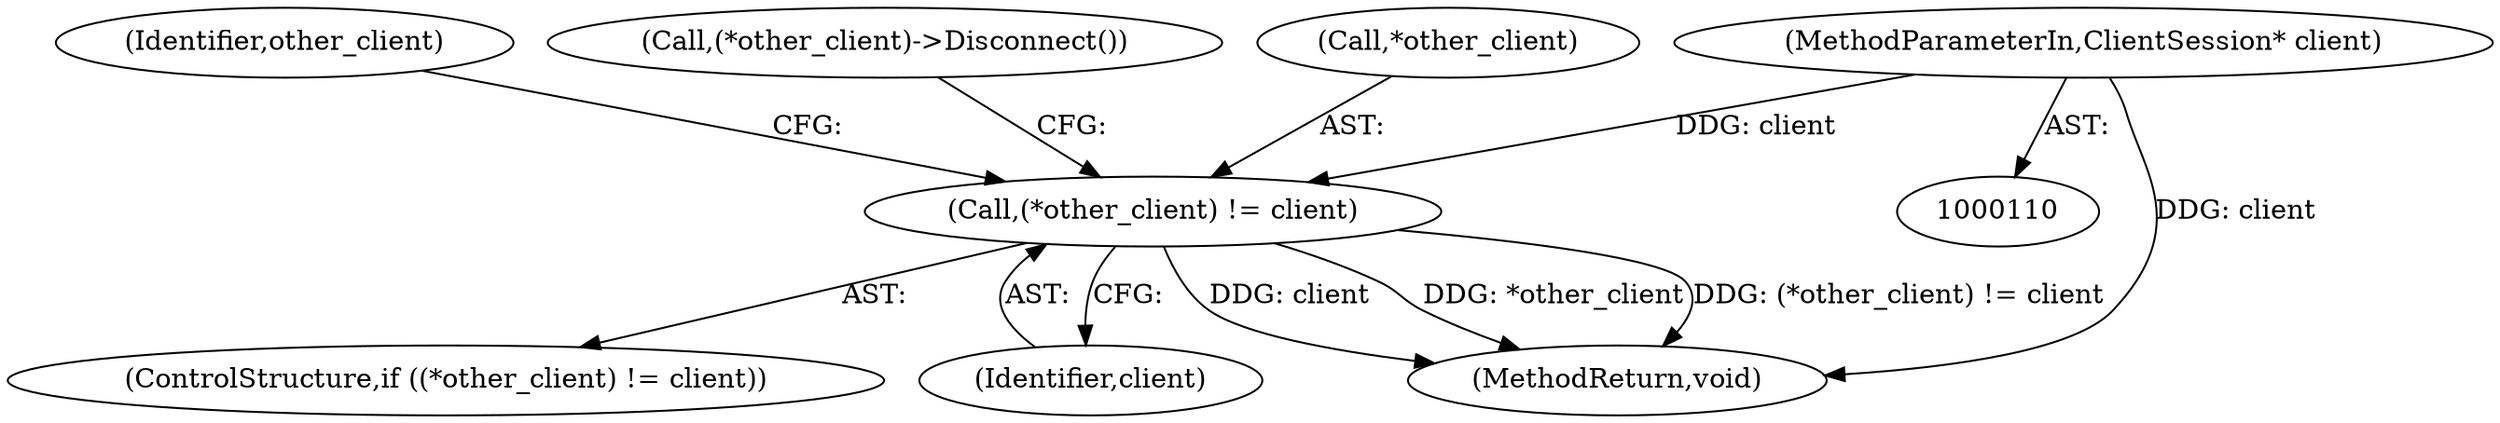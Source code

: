 digraph "0_Chrome_a46bcef82b29d30836a0f26226e3d4aca4fa9612_6@pointer" {
"1000111" [label="(MethodParameterIn,ClientSession* client)"];
"1000128" [label="(Call,(*other_client) != client)"];
"1000131" [label="(Identifier,client)"];
"1000127" [label="(ControlStructure,if ((*other_client) != client))"];
"1000111" [label="(MethodParameterIn,ClientSession* client)"];
"1000128" [label="(Call,(*other_client) != client)"];
"1000125" [label="(Identifier,other_client)"];
"1000133" [label="(Call,(*other_client)->Disconnect())"];
"1000178" [label="(MethodReturn,void)"];
"1000129" [label="(Call,*other_client)"];
"1000111" -> "1000110"  [label="AST: "];
"1000111" -> "1000178"  [label="DDG: client"];
"1000111" -> "1000128"  [label="DDG: client"];
"1000128" -> "1000127"  [label="AST: "];
"1000128" -> "1000131"  [label="CFG: "];
"1000129" -> "1000128"  [label="AST: "];
"1000131" -> "1000128"  [label="AST: "];
"1000133" -> "1000128"  [label="CFG: "];
"1000125" -> "1000128"  [label="CFG: "];
"1000128" -> "1000178"  [label="DDG: *other_client"];
"1000128" -> "1000178"  [label="DDG: (*other_client) != client"];
"1000128" -> "1000178"  [label="DDG: client"];
}
